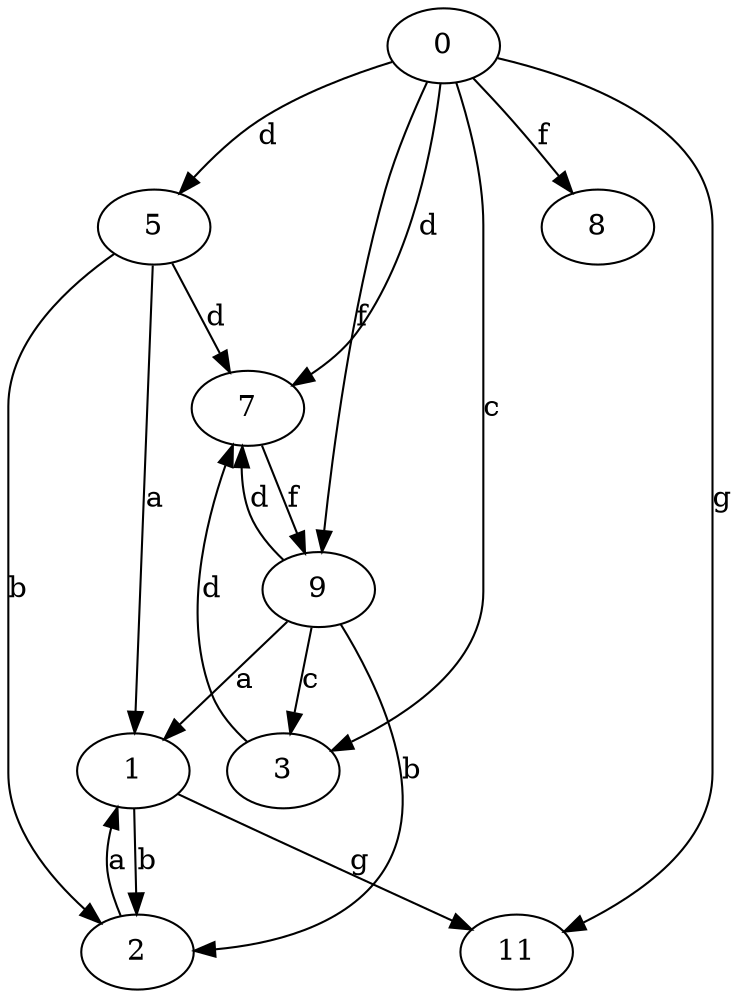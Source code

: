 strict digraph  {
1;
2;
3;
0;
5;
7;
8;
9;
11;
1 -> 2  [label=b];
1 -> 11  [label=g];
2 -> 1  [label=a];
3 -> 7  [label=d];
0 -> 3  [label=c];
0 -> 5  [label=d];
0 -> 7  [label=d];
0 -> 8  [label=f];
0 -> 9  [label=f];
0 -> 11  [label=g];
5 -> 1  [label=a];
5 -> 2  [label=b];
5 -> 7  [label=d];
7 -> 9  [label=f];
9 -> 1  [label=a];
9 -> 2  [label=b];
9 -> 3  [label=c];
9 -> 7  [label=d];
}
